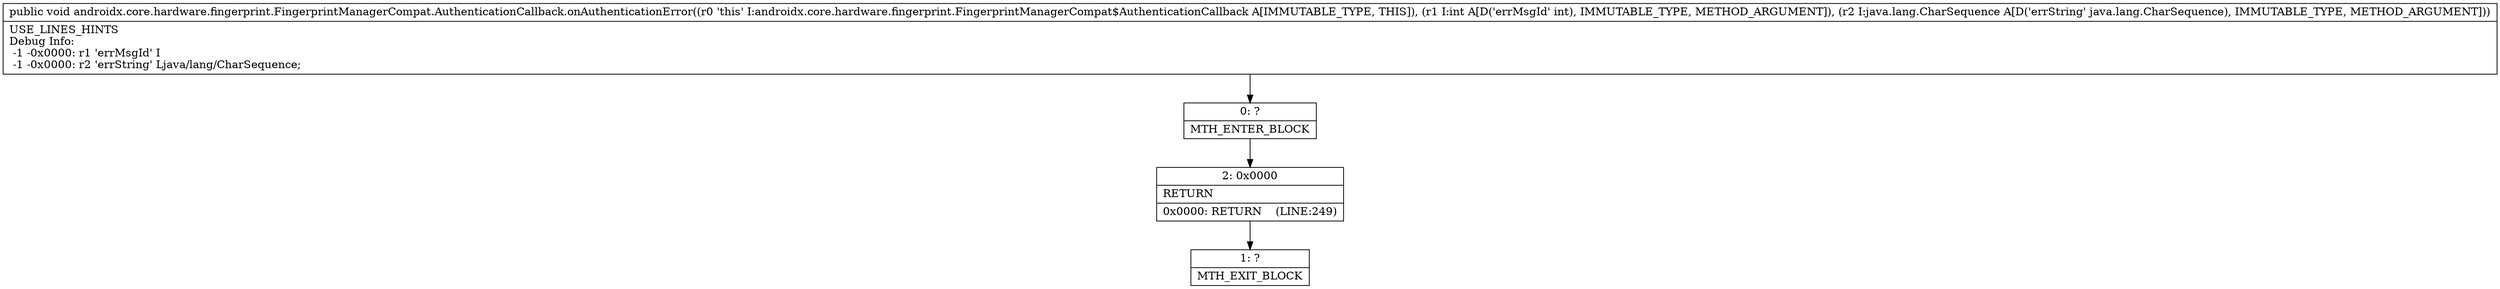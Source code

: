 digraph "CFG forandroidx.core.hardware.fingerprint.FingerprintManagerCompat.AuthenticationCallback.onAuthenticationError(ILjava\/lang\/CharSequence;)V" {
Node_0 [shape=record,label="{0\:\ ?|MTH_ENTER_BLOCK\l}"];
Node_2 [shape=record,label="{2\:\ 0x0000|RETURN\l|0x0000: RETURN    (LINE:249)\l}"];
Node_1 [shape=record,label="{1\:\ ?|MTH_EXIT_BLOCK\l}"];
MethodNode[shape=record,label="{public void androidx.core.hardware.fingerprint.FingerprintManagerCompat.AuthenticationCallback.onAuthenticationError((r0 'this' I:androidx.core.hardware.fingerprint.FingerprintManagerCompat$AuthenticationCallback A[IMMUTABLE_TYPE, THIS]), (r1 I:int A[D('errMsgId' int), IMMUTABLE_TYPE, METHOD_ARGUMENT]), (r2 I:java.lang.CharSequence A[D('errString' java.lang.CharSequence), IMMUTABLE_TYPE, METHOD_ARGUMENT]))  | USE_LINES_HINTS\lDebug Info:\l  \-1 \-0x0000: r1 'errMsgId' I\l  \-1 \-0x0000: r2 'errString' Ljava\/lang\/CharSequence;\l}"];
MethodNode -> Node_0;Node_0 -> Node_2;
Node_2 -> Node_1;
}

